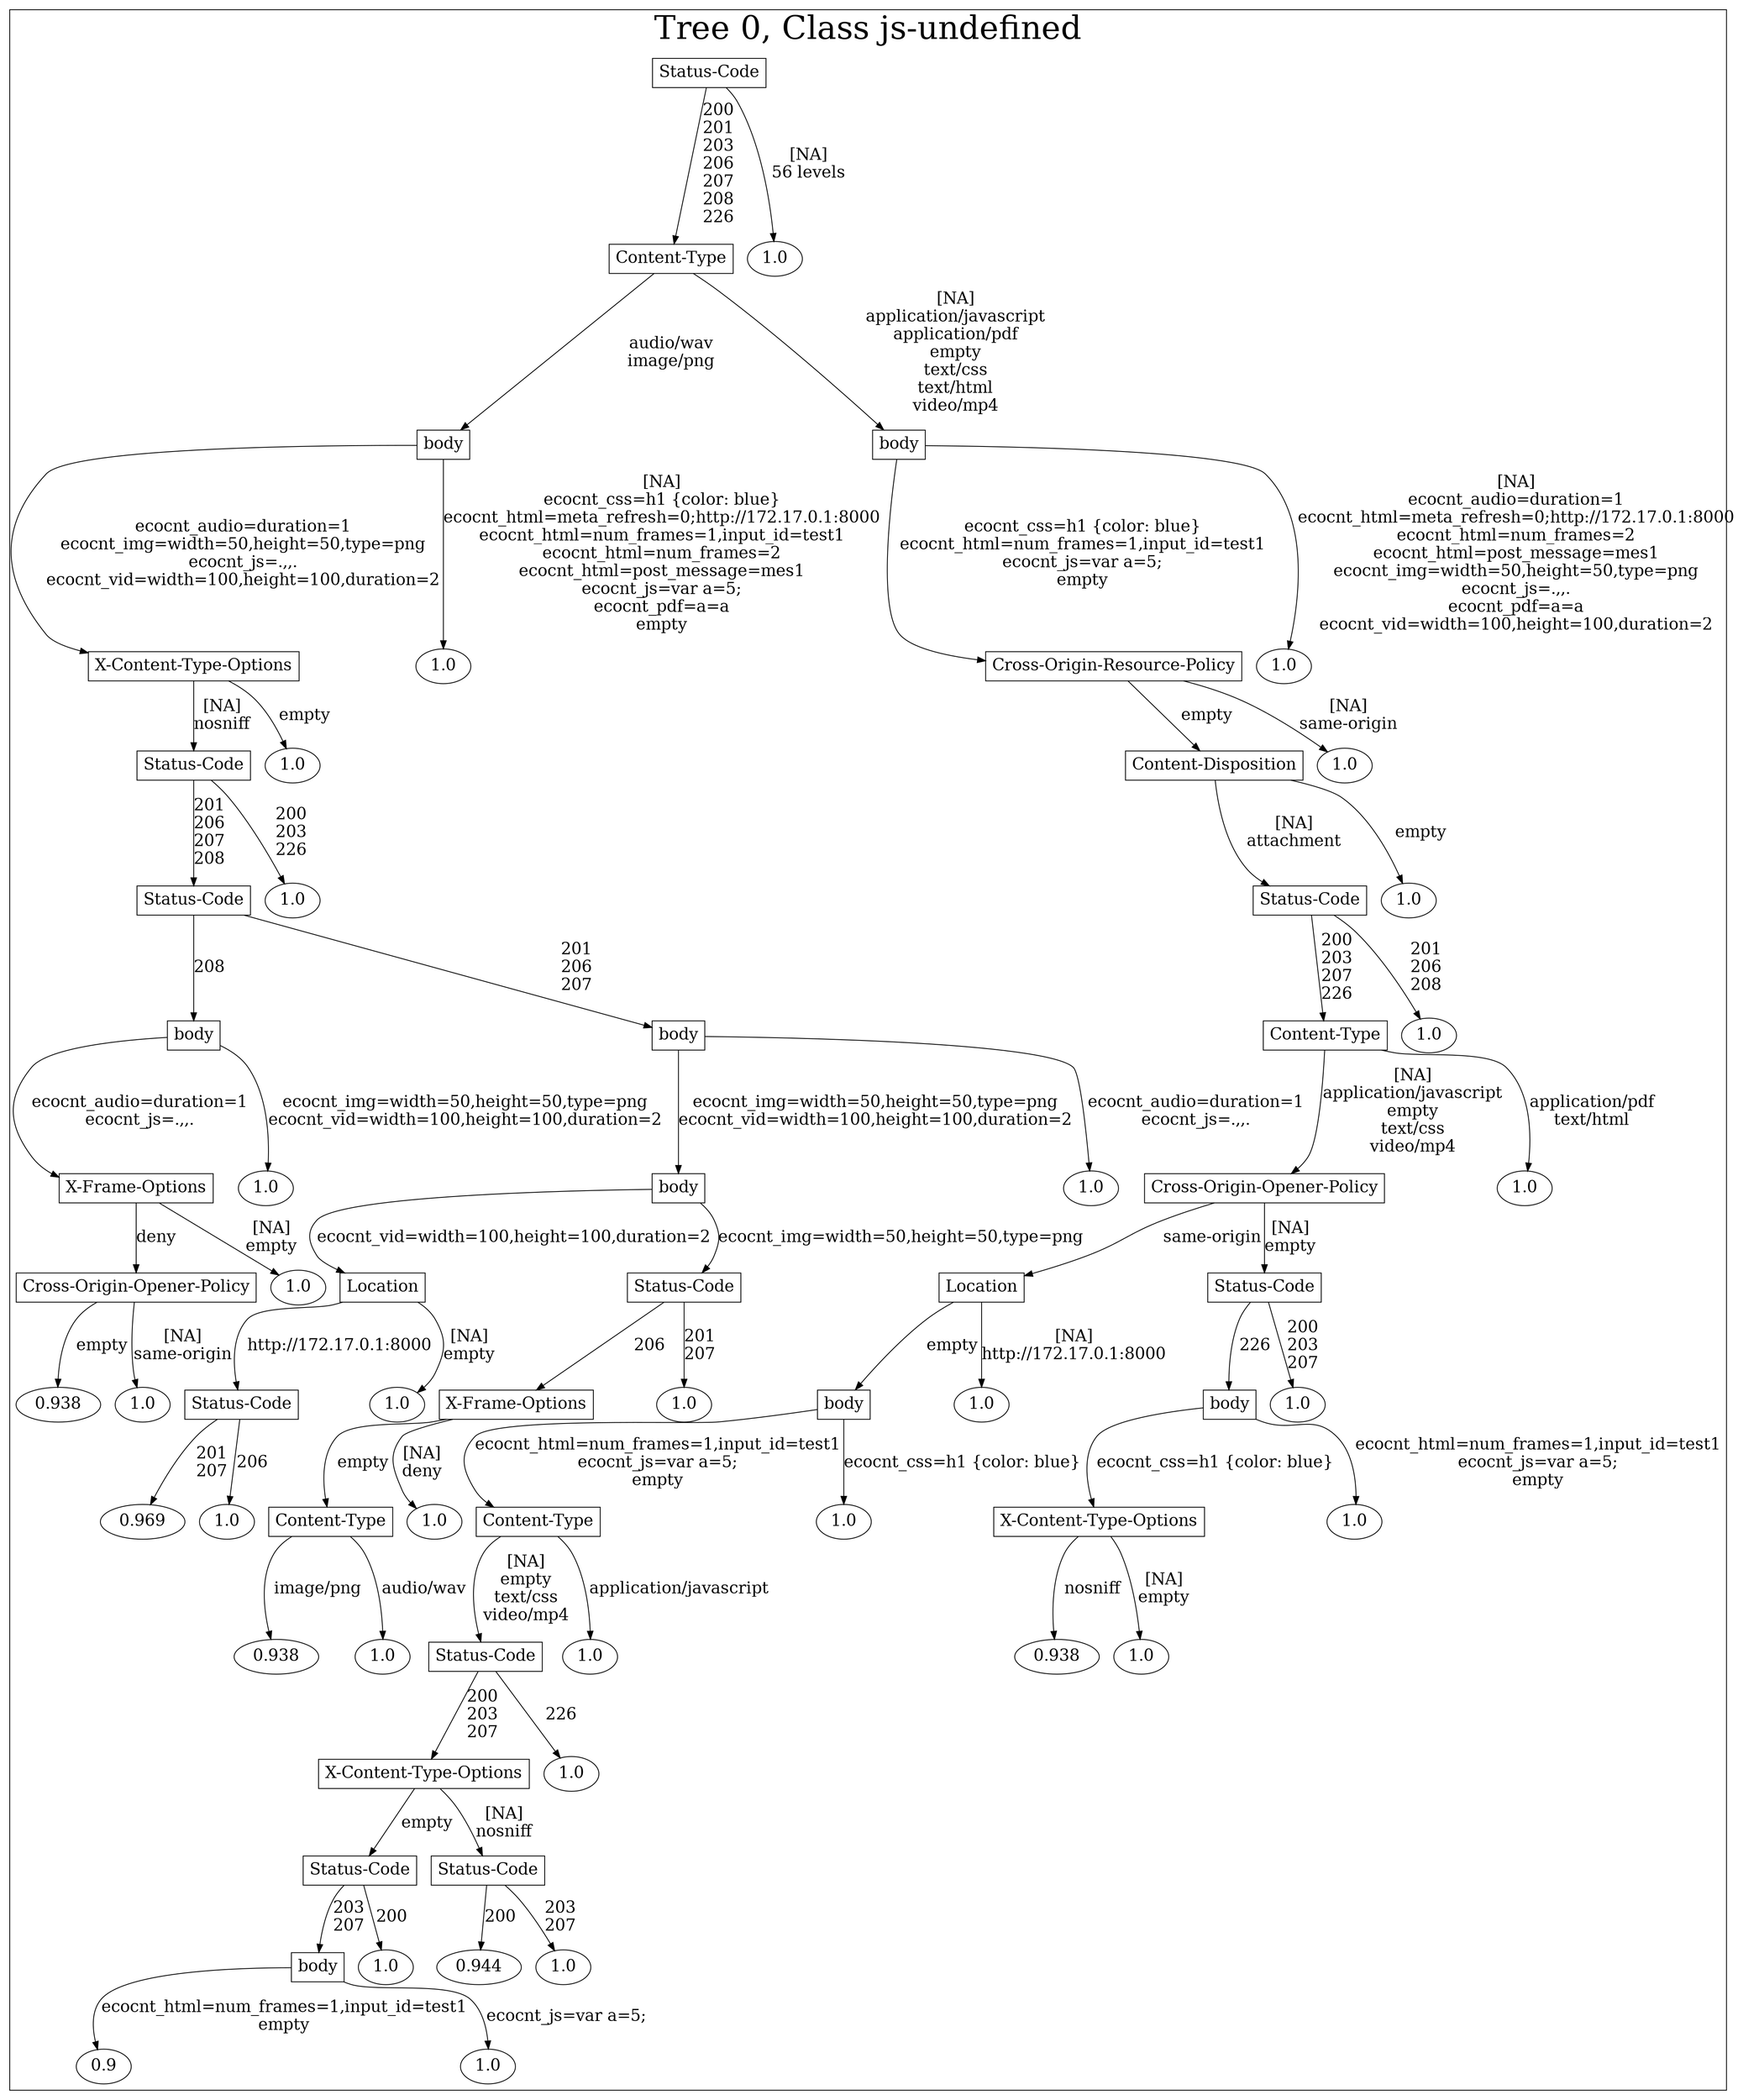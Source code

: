 /*
Generated by:
    http://https://github.com/h2oai/h2o-3/tree/master/h2o-genmodel/src/main/java/hex/genmodel/tools/PrintMojo.java
*/

/*
On a mac:

$ brew install graphviz
$ dot -Tpng file.gv -o file.png
$ open file.png
*/

digraph G {

subgraph cluster_0 {
/* Nodes */

/* Level 0 */
{
"SG_0_Node_0" [shape=box, fontsize=20, label="Status-Code"]
}

/* Level 1 */
{
"SG_0_Node_1" [shape=box, fontsize=20, label="Content-Type"]
"SG_0_Node_39" [fontsize=20, label="1.0"]
}

/* Level 2 */
{
"SG_0_Node_2" [shape=box, fontsize=20, label="body"]
"SG_0_Node_3" [shape=box, fontsize=20, label="body"]
}

/* Level 3 */
{
"SG_0_Node_4" [shape=box, fontsize=20, label="X-Content-Type-Options"]
"SG_0_Node_40" [fontsize=20, label="1.0"]
"SG_0_Node_5" [shape=box, fontsize=20, label="Cross-Origin-Resource-Policy"]
"SG_0_Node_41" [fontsize=20, label="1.0"]
}

/* Level 4 */
{
"SG_0_Node_6" [shape=box, fontsize=20, label="Status-Code"]
"SG_0_Node_42" [fontsize=20, label="1.0"]
"SG_0_Node_7" [shape=box, fontsize=20, label="Content-Disposition"]
"SG_0_Node_43" [fontsize=20, label="1.0"]
}

/* Level 5 */
{
"SG_0_Node_8" [shape=box, fontsize=20, label="Status-Code"]
"SG_0_Node_44" [fontsize=20, label="1.0"]
"SG_0_Node_9" [shape=box, fontsize=20, label="Status-Code"]
"SG_0_Node_45" [fontsize=20, label="1.0"]
}

/* Level 6 */
{
"SG_0_Node_10" [shape=box, fontsize=20, label="body"]
"SG_0_Node_11" [shape=box, fontsize=20, label="body"]
"SG_0_Node_12" [shape=box, fontsize=20, label="Content-Type"]
"SG_0_Node_46" [fontsize=20, label="1.0"]
}

/* Level 7 */
{
"SG_0_Node_13" [shape=box, fontsize=20, label="X-Frame-Options"]
"SG_0_Node_47" [fontsize=20, label="1.0"]
"SG_0_Node_14" [shape=box, fontsize=20, label="body"]
"SG_0_Node_48" [fontsize=20, label="1.0"]
"SG_0_Node_15" [shape=box, fontsize=20, label="Cross-Origin-Opener-Policy"]
"SG_0_Node_49" [fontsize=20, label="1.0"]
}

/* Level 8 */
{
"SG_0_Node_16" [shape=box, fontsize=20, label="Cross-Origin-Opener-Policy"]
"SG_0_Node_50" [fontsize=20, label="1.0"]
"SG_0_Node_17" [shape=box, fontsize=20, label="Location"]
"SG_0_Node_18" [shape=box, fontsize=20, label="Status-Code"]
"SG_0_Node_19" [shape=box, fontsize=20, label="Location"]
"SG_0_Node_20" [shape=box, fontsize=20, label="Status-Code"]
}

/* Level 9 */
{
"SG_0_Node_51" [fontsize=20, label="0.938"]
"SG_0_Node_52" [fontsize=20, label="1.0"]
"SG_0_Node_22" [shape=box, fontsize=20, label="Status-Code"]
"SG_0_Node_53" [fontsize=20, label="1.0"]
"SG_0_Node_23" [shape=box, fontsize=20, label="X-Frame-Options"]
"SG_0_Node_54" [fontsize=20, label="1.0"]
"SG_0_Node_24" [shape=box, fontsize=20, label="body"]
"SG_0_Node_55" [fontsize=20, label="1.0"]
"SG_0_Node_25" [shape=box, fontsize=20, label="body"]
"SG_0_Node_56" [fontsize=20, label="1.0"]
}

/* Level 10 */
{
"SG_0_Node_57" [fontsize=20, label="0.969"]
"SG_0_Node_58" [fontsize=20, label="1.0"]
"SG_0_Node_27" [shape=box, fontsize=20, label="Content-Type"]
"SG_0_Node_59" [fontsize=20, label="1.0"]
"SG_0_Node_28" [shape=box, fontsize=20, label="Content-Type"]
"SG_0_Node_60" [fontsize=20, label="1.0"]
"SG_0_Node_29" [shape=box, fontsize=20, label="X-Content-Type-Options"]
"SG_0_Node_61" [fontsize=20, label="1.0"]
}

/* Level 11 */
{
"SG_0_Node_62" [fontsize=20, label="0.938"]
"SG_0_Node_63" [fontsize=20, label="1.0"]
"SG_0_Node_31" [shape=box, fontsize=20, label="Status-Code"]
"SG_0_Node_64" [fontsize=20, label="1.0"]
"SG_0_Node_65" [fontsize=20, label="0.938"]
"SG_0_Node_66" [fontsize=20, label="1.0"]
}

/* Level 12 */
{
"SG_0_Node_33" [shape=box, fontsize=20, label="X-Content-Type-Options"]
"SG_0_Node_67" [fontsize=20, label="1.0"]
}

/* Level 13 */
{
"SG_0_Node_34" [shape=box, fontsize=20, label="Status-Code"]
"SG_0_Node_35" [shape=box, fontsize=20, label="Status-Code"]
}

/* Level 14 */
{
"SG_0_Node_36" [shape=box, fontsize=20, label="body"]
"SG_0_Node_68" [fontsize=20, label="1.0"]
"SG_0_Node_69" [fontsize=20, label="0.944"]
"SG_0_Node_70" [fontsize=20, label="1.0"]
}

/* Level 15 */
{
"SG_0_Node_71" [fontsize=20, label="0.9"]
"SG_0_Node_72" [fontsize=20, label="1.0"]
}

/* Edges */
"SG_0_Node_0" -> "SG_0_Node_1" [fontsize=20, label="200
201
203
206
207
208
226
"]
"SG_0_Node_0" -> "SG_0_Node_39" [fontsize=20, label="[NA]
56 levels
"]
"SG_0_Node_1" -> "SG_0_Node_2" [fontsize=20, label="audio/wav
image/png
"]
"SG_0_Node_1" -> "SG_0_Node_3" [fontsize=20, label="[NA]
application/javascript
application/pdf
empty
text/css
text/html
video/mp4
"]
"SG_0_Node_3" -> "SG_0_Node_5" [fontsize=20, label="ecocnt_css=h1 {color: blue}
ecocnt_html=num_frames=1,input_id=test1
ecocnt_js=var a=5;
empty
"]
"SG_0_Node_3" -> "SG_0_Node_41" [fontsize=20, label="[NA]
ecocnt_audio=duration=1
ecocnt_html=meta_refresh=0;http://172.17.0.1:8000
ecocnt_html=num_frames=2
ecocnt_html=post_message=mes1
ecocnt_img=width=50,height=50,type=png
ecocnt_js=.,,.
ecocnt_pdf=a=a
ecocnt_vid=width=100,height=100,duration=2
"]
"SG_0_Node_5" -> "SG_0_Node_7" [fontsize=20, label="empty
"]
"SG_0_Node_5" -> "SG_0_Node_43" [fontsize=20, label="[NA]
same-origin
"]
"SG_0_Node_7" -> "SG_0_Node_9" [fontsize=20, label="[NA]
attachment
"]
"SG_0_Node_7" -> "SG_0_Node_45" [fontsize=20, label="empty
"]
"SG_0_Node_9" -> "SG_0_Node_12" [fontsize=20, label="200
203
207
226
"]
"SG_0_Node_9" -> "SG_0_Node_46" [fontsize=20, label="201
206
208
"]
"SG_0_Node_12" -> "SG_0_Node_15" [fontsize=20, label="[NA]
application/javascript
empty
text/css
video/mp4
"]
"SG_0_Node_12" -> "SG_0_Node_49" [fontsize=20, label="application/pdf
text/html
"]
"SG_0_Node_15" -> "SG_0_Node_19" [fontsize=20, label="same-origin
"]
"SG_0_Node_15" -> "SG_0_Node_20" [fontsize=20, label="[NA]
empty
"]
"SG_0_Node_20" -> "SG_0_Node_25" [fontsize=20, label="226
"]
"SG_0_Node_20" -> "SG_0_Node_56" [fontsize=20, label="200
203
207
"]
"SG_0_Node_25" -> "SG_0_Node_29" [fontsize=20, label="ecocnt_css=h1 {color: blue}
"]
"SG_0_Node_25" -> "SG_0_Node_61" [fontsize=20, label="ecocnt_html=num_frames=1,input_id=test1
ecocnt_js=var a=5;
empty
"]
"SG_0_Node_29" -> "SG_0_Node_65" [fontsize=20, label="nosniff
"]
"SG_0_Node_29" -> "SG_0_Node_66" [fontsize=20, label="[NA]
empty
"]
"SG_0_Node_19" -> "SG_0_Node_24" [fontsize=20, label="empty
"]
"SG_0_Node_19" -> "SG_0_Node_55" [fontsize=20, label="[NA]
http://172.17.0.1:8000
"]
"SG_0_Node_24" -> "SG_0_Node_28" [fontsize=20, label="ecocnt_html=num_frames=1,input_id=test1
ecocnt_js=var a=5;
empty
"]
"SG_0_Node_24" -> "SG_0_Node_60" [fontsize=20, label="ecocnt_css=h1 {color: blue}
"]
"SG_0_Node_28" -> "SG_0_Node_31" [fontsize=20, label="[NA]
empty
text/css
video/mp4
"]
"SG_0_Node_28" -> "SG_0_Node_64" [fontsize=20, label="application/javascript
"]
"SG_0_Node_31" -> "SG_0_Node_33" [fontsize=20, label="200
203
207
"]
"SG_0_Node_31" -> "SG_0_Node_67" [fontsize=20, label="226
"]
"SG_0_Node_33" -> "SG_0_Node_34" [fontsize=20, label="empty
"]
"SG_0_Node_33" -> "SG_0_Node_35" [fontsize=20, label="[NA]
nosniff
"]
"SG_0_Node_35" -> "SG_0_Node_69" [fontsize=20, label="200
"]
"SG_0_Node_35" -> "SG_0_Node_70" [fontsize=20, label="203
207
"]
"SG_0_Node_34" -> "SG_0_Node_36" [fontsize=20, label="203
207
"]
"SG_0_Node_34" -> "SG_0_Node_68" [fontsize=20, label="200
"]
"SG_0_Node_36" -> "SG_0_Node_71" [fontsize=20, label="ecocnt_html=num_frames=1,input_id=test1
empty
"]
"SG_0_Node_36" -> "SG_0_Node_72" [fontsize=20, label="ecocnt_js=var a=5;
"]
"SG_0_Node_2" -> "SG_0_Node_4" [fontsize=20, label="ecocnt_audio=duration=1
ecocnt_img=width=50,height=50,type=png
ecocnt_js=.,,.
ecocnt_vid=width=100,height=100,duration=2
"]
"SG_0_Node_2" -> "SG_0_Node_40" [fontsize=20, label="[NA]
ecocnt_css=h1 {color: blue}
ecocnt_html=meta_refresh=0;http://172.17.0.1:8000
ecocnt_html=num_frames=1,input_id=test1
ecocnt_html=num_frames=2
ecocnt_html=post_message=mes1
ecocnt_js=var a=5;
ecocnt_pdf=a=a
empty
"]
"SG_0_Node_4" -> "SG_0_Node_6" [fontsize=20, label="[NA]
nosniff
"]
"SG_0_Node_4" -> "SG_0_Node_42" [fontsize=20, label="empty
"]
"SG_0_Node_6" -> "SG_0_Node_8" [fontsize=20, label="201
206
207
208
"]
"SG_0_Node_6" -> "SG_0_Node_44" [fontsize=20, label="200
203
226
"]
"SG_0_Node_8" -> "SG_0_Node_10" [fontsize=20, label="208
"]
"SG_0_Node_8" -> "SG_0_Node_11" [fontsize=20, label="201
206
207
"]
"SG_0_Node_11" -> "SG_0_Node_14" [fontsize=20, label="ecocnt_img=width=50,height=50,type=png
ecocnt_vid=width=100,height=100,duration=2
"]
"SG_0_Node_11" -> "SG_0_Node_48" [fontsize=20, label="ecocnt_audio=duration=1
ecocnt_js=.,,.
"]
"SG_0_Node_14" -> "SG_0_Node_17" [fontsize=20, label="ecocnt_vid=width=100,height=100,duration=2
"]
"SG_0_Node_14" -> "SG_0_Node_18" [fontsize=20, label="ecocnt_img=width=50,height=50,type=png
"]
"SG_0_Node_18" -> "SG_0_Node_23" [fontsize=20, label="206
"]
"SG_0_Node_18" -> "SG_0_Node_54" [fontsize=20, label="201
207
"]
"SG_0_Node_23" -> "SG_0_Node_27" [fontsize=20, label="empty
"]
"SG_0_Node_23" -> "SG_0_Node_59" [fontsize=20, label="[NA]
deny
"]
"SG_0_Node_27" -> "SG_0_Node_62" [fontsize=20, label="image/png
"]
"SG_0_Node_27" -> "SG_0_Node_63" [fontsize=20, label="audio/wav
"]
"SG_0_Node_17" -> "SG_0_Node_22" [fontsize=20, label="http://172.17.0.1:8000
"]
"SG_0_Node_17" -> "SG_0_Node_53" [fontsize=20, label="[NA]
empty
"]
"SG_0_Node_22" -> "SG_0_Node_57" [fontsize=20, label="201
207
"]
"SG_0_Node_22" -> "SG_0_Node_58" [fontsize=20, label="206
"]
"SG_0_Node_10" -> "SG_0_Node_13" [fontsize=20, label="ecocnt_audio=duration=1
ecocnt_js=.,,.
"]
"SG_0_Node_10" -> "SG_0_Node_47" [fontsize=20, label="ecocnt_img=width=50,height=50,type=png
ecocnt_vid=width=100,height=100,duration=2
"]
"SG_0_Node_13" -> "SG_0_Node_16" [fontsize=20, label="deny
"]
"SG_0_Node_13" -> "SG_0_Node_50" [fontsize=20, label="[NA]
empty
"]
"SG_0_Node_16" -> "SG_0_Node_51" [fontsize=20, label="empty
"]
"SG_0_Node_16" -> "SG_0_Node_52" [fontsize=20, label="[NA]
same-origin
"]

fontsize=40
label="Tree 0, Class js-undefined"
}

}

